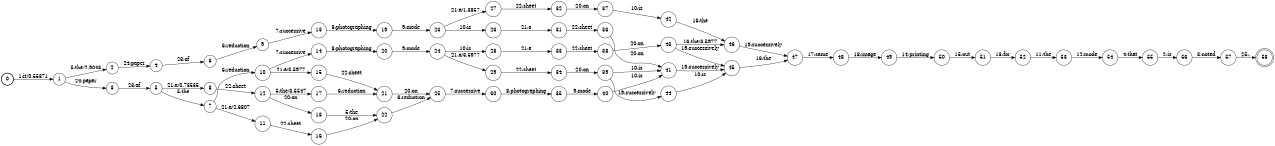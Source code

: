 digraph FST {
rankdir = LR;
size = "8.5,11";
label = "";
center = 1;
orientation = Portrait;
ranksep = "0.4";
nodesep = "0.25";
0 [label = "0", shape = circle, style = bold, fontsize = 14]
	0 -> 1 [label = "1:it/0.55371", fontsize = 14];
1 [label = "1", shape = circle, style = solid, fontsize = 14]
	1 -> 2 [label = "5:the/2.9043", fontsize = 14];
	1 -> 3 [label = "24:paper", fontsize = 14];
2 [label = "2", shape = circle, style = solid, fontsize = 14]
	2 -> 4 [label = "24:paper", fontsize = 14];
3 [label = "3", shape = circle, style = solid, fontsize = 14]
	3 -> 5 [label = "23:of", fontsize = 14];
4 [label = "4", shape = circle, style = solid, fontsize = 14]
	4 -> 6 [label = "23:of", fontsize = 14];
5 [label = "5", shape = circle, style = solid, fontsize = 14]
	5 -> 7 [label = "5:the", fontsize = 14];
	5 -> 8 [label = "21:a/0.73535", fontsize = 14];
6 [label = "6", shape = circle, style = solid, fontsize = 14]
	6 -> 9 [label = "6:reduction", fontsize = 14];
7 [label = "7", shape = circle, style = solid, fontsize = 14]
	7 -> 10 [label = "6:reduction", fontsize = 14];
	7 -> 11 [label = "21:a/2.6807", fontsize = 14];
8 [label = "8", shape = circle, style = solid, fontsize = 14]
	8 -> 12 [label = "22:sheet", fontsize = 14];
9 [label = "9", shape = circle, style = solid, fontsize = 14]
	9 -> 13 [label = "7:successive", fontsize = 14];
10 [label = "10", shape = circle, style = solid, fontsize = 14]
	10 -> 14 [label = "7:successive", fontsize = 14];
	10 -> 15 [label = "21:a/3.5977", fontsize = 14];
11 [label = "11", shape = circle, style = solid, fontsize = 14]
	11 -> 16 [label = "22:sheet", fontsize = 14];
12 [label = "12", shape = circle, style = solid, fontsize = 14]
	12 -> 17 [label = "5:the/3.5547", fontsize = 14];
	12 -> 18 [label = "20:on", fontsize = 14];
13 [label = "13", shape = circle, style = solid, fontsize = 14]
	13 -> 19 [label = "8:photographing", fontsize = 14];
14 [label = "14", shape = circle, style = solid, fontsize = 14]
	14 -> 20 [label = "8:photographing", fontsize = 14];
15 [label = "15", shape = circle, style = solid, fontsize = 14]
	15 -> 21 [label = "22:sheet", fontsize = 14];
16 [label = "16", shape = circle, style = solid, fontsize = 14]
	16 -> 22 [label = "20:on", fontsize = 14];
17 [label = "17", shape = circle, style = solid, fontsize = 14]
	17 -> 21 [label = "6:reduction", fontsize = 14];
18 [label = "18", shape = circle, style = solid, fontsize = 14]
	18 -> 22 [label = "5:the", fontsize = 14];
19 [label = "19", shape = circle, style = solid, fontsize = 14]
	19 -> 23 [label = "9:mode", fontsize = 14];
20 [label = "20", shape = circle, style = solid, fontsize = 14]
	20 -> 24 [label = "9:mode", fontsize = 14];
21 [label = "21", shape = circle, style = solid, fontsize = 14]
	21 -> 25 [label = "20:on", fontsize = 14];
22 [label = "22", shape = circle, style = solid, fontsize = 14]
	22 -> 25 [label = "6:reduction", fontsize = 14];
23 [label = "23", shape = circle, style = solid, fontsize = 14]
	23 -> 26 [label = "10:is", fontsize = 14];
	23 -> 27 [label = "21:a/1.3857", fontsize = 14];
24 [label = "24", shape = circle, style = solid, fontsize = 14]
	24 -> 28 [label = "10:is", fontsize = 14];
	24 -> 29 [label = "21:a/3.5977", fontsize = 14];
25 [label = "25", shape = circle, style = solid, fontsize = 14]
	25 -> 30 [label = "7:successive", fontsize = 14];
26 [label = "26", shape = circle, style = solid, fontsize = 14]
	26 -> 31 [label = "21:a", fontsize = 14];
27 [label = "27", shape = circle, style = solid, fontsize = 14]
	27 -> 32 [label = "22:sheet", fontsize = 14];
28 [label = "28", shape = circle, style = solid, fontsize = 14]
	28 -> 33 [label = "21:a", fontsize = 14];
29 [label = "29", shape = circle, style = solid, fontsize = 14]
	29 -> 34 [label = "22:sheet", fontsize = 14];
30 [label = "30", shape = circle, style = solid, fontsize = 14]
	30 -> 35 [label = "8:photographing", fontsize = 14];
31 [label = "31", shape = circle, style = solid, fontsize = 14]
	31 -> 36 [label = "22:sheet", fontsize = 14];
32 [label = "32", shape = circle, style = solid, fontsize = 14]
	32 -> 37 [label = "20:on", fontsize = 14];
33 [label = "33", shape = circle, style = solid, fontsize = 14]
	33 -> 38 [label = "22:sheet", fontsize = 14];
34 [label = "34", shape = circle, style = solid, fontsize = 14]
	34 -> 39 [label = "20:on", fontsize = 14];
35 [label = "35", shape = circle, style = solid, fontsize = 14]
	35 -> 40 [label = "9:mode", fontsize = 14];
36 [label = "36", shape = circle, style = solid, fontsize = 14]
	36 -> 41 [label = "20:on", fontsize = 14];
37 [label = "37", shape = circle, style = solid, fontsize = 14]
	37 -> 42 [label = "10:is", fontsize = 14];
38 [label = "38", shape = circle, style = solid, fontsize = 14]
	38 -> 43 [label = "20:on", fontsize = 14];
39 [label = "39", shape = circle, style = solid, fontsize = 14]
	39 -> 41 [label = "10:is", fontsize = 14];
	39 -> 44 [label = "19:successively", fontsize = 14];
40 [label = "40", shape = circle, style = solid, fontsize = 14]
	40 -> 41 [label = "10:is", fontsize = 14];
41 [label = "41", shape = circle, style = solid, fontsize = 14]
	41 -> 45 [label = "19:successively", fontsize = 14];
42 [label = "42", shape = circle, style = solid, fontsize = 14]
	42 -> 46 [label = "16:the", fontsize = 14];
43 [label = "43", shape = circle, style = solid, fontsize = 14]
	43 -> 46 [label = "16:the/3.5977", fontsize = 14];
	43 -> 45 [label = "19:successively", fontsize = 14];
44 [label = "44", shape = circle, style = solid, fontsize = 14]
	44 -> 45 [label = "10:is", fontsize = 14];
45 [label = "45", shape = circle, style = solid, fontsize = 14]
	45 -> 47 [label = "16:the", fontsize = 14];
46 [label = "46", shape = circle, style = solid, fontsize = 14]
	46 -> 47 [label = "19:successively", fontsize = 14];
47 [label = "47", shape = circle, style = solid, fontsize = 14]
	47 -> 48 [label = "17:same", fontsize = 14];
48 [label = "48", shape = circle, style = solid, fontsize = 14]
	48 -> 49 [label = "18:image", fontsize = 14];
49 [label = "49", shape = circle, style = solid, fontsize = 14]
	49 -> 50 [label = "14:printing", fontsize = 14];
50 [label = "50", shape = circle, style = solid, fontsize = 14]
	50 -> 51 [label = "15:out", fontsize = 14];
51 [label = "51", shape = circle, style = solid, fontsize = 14]
	51 -> 52 [label = "13:for", fontsize = 14];
52 [label = "52", shape = circle, style = solid, fontsize = 14]
	52 -> 53 [label = "11:the", fontsize = 14];
53 [label = "53", shape = circle, style = solid, fontsize = 14]
	53 -> 54 [label = "12:mode", fontsize = 14];
54 [label = "54", shape = circle, style = solid, fontsize = 14]
	54 -> 55 [label = "4:that", fontsize = 14];
55 [label = "55", shape = circle, style = solid, fontsize = 14]
	55 -> 56 [label = "2:is", fontsize = 14];
56 [label = "56", shape = circle, style = solid, fontsize = 14]
	56 -> 57 [label = "3:noted", fontsize = 14];
57 [label = "57", shape = circle, style = solid, fontsize = 14]
	57 -> 58 [label = "25:.", fontsize = 14];
58 [label = "58", shape = doublecircle, style = solid, fontsize = 14]
}
